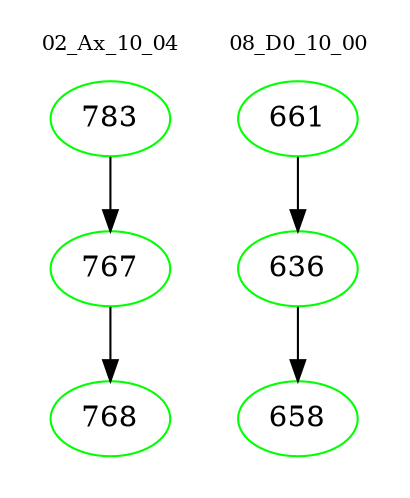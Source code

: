digraph{
subgraph cluster_0 {
color = white
label = "02_Ax_10_04";
fontsize=10;
T0_783 [label="783", color="green"]
T0_783 -> T0_767 [color="black"]
T0_767 [label="767", color="green"]
T0_767 -> T0_768 [color="black"]
T0_768 [label="768", color="green"]
}
subgraph cluster_1 {
color = white
label = "08_D0_10_00";
fontsize=10;
T1_661 [label="661", color="green"]
T1_661 -> T1_636 [color="black"]
T1_636 [label="636", color="green"]
T1_636 -> T1_658 [color="black"]
T1_658 [label="658", color="green"]
}
}

